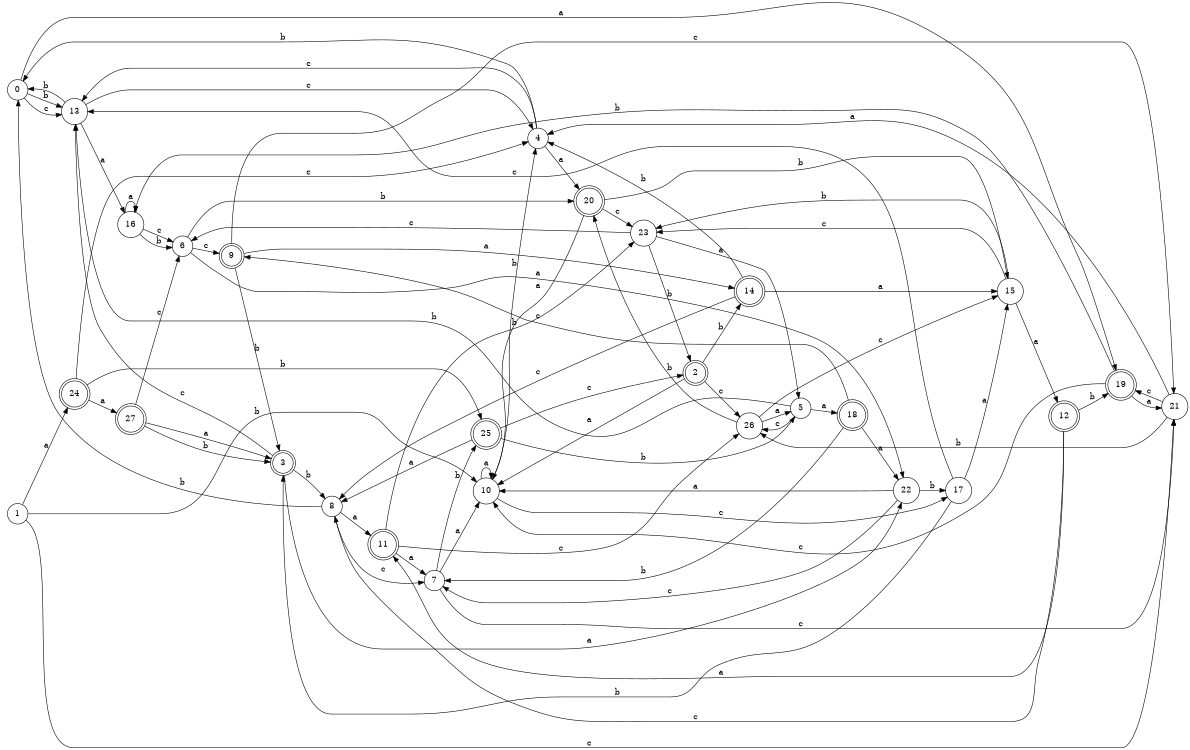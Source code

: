 digraph n23_9 {
__start0 [label="" shape="none"];

rankdir=LR;
size="8,5";

s0 [style="filled", color="black", fillcolor="white" shape="circle", label="0"];
s1 [style="filled", color="black", fillcolor="white" shape="circle", label="1"];
s2 [style="rounded,filled", color="black", fillcolor="white" shape="doublecircle", label="2"];
s3 [style="rounded,filled", color="black", fillcolor="white" shape="doublecircle", label="3"];
s4 [style="filled", color="black", fillcolor="white" shape="circle", label="4"];
s5 [style="filled", color="black", fillcolor="white" shape="circle", label="5"];
s6 [style="filled", color="black", fillcolor="white" shape="circle", label="6"];
s7 [style="filled", color="black", fillcolor="white" shape="circle", label="7"];
s8 [style="filled", color="black", fillcolor="white" shape="circle", label="8"];
s9 [style="rounded,filled", color="black", fillcolor="white" shape="doublecircle", label="9"];
s10 [style="filled", color="black", fillcolor="white" shape="circle", label="10"];
s11 [style="rounded,filled", color="black", fillcolor="white" shape="doublecircle", label="11"];
s12 [style="rounded,filled", color="black", fillcolor="white" shape="doublecircle", label="12"];
s13 [style="filled", color="black", fillcolor="white" shape="circle", label="13"];
s14 [style="rounded,filled", color="black", fillcolor="white" shape="doublecircle", label="14"];
s15 [style="filled", color="black", fillcolor="white" shape="circle", label="15"];
s16 [style="filled", color="black", fillcolor="white" shape="circle", label="16"];
s17 [style="filled", color="black", fillcolor="white" shape="circle", label="17"];
s18 [style="rounded,filled", color="black", fillcolor="white" shape="doublecircle", label="18"];
s19 [style="rounded,filled", color="black", fillcolor="white" shape="doublecircle", label="19"];
s20 [style="rounded,filled", color="black", fillcolor="white" shape="doublecircle", label="20"];
s21 [style="filled", color="black", fillcolor="white" shape="circle", label="21"];
s22 [style="filled", color="black", fillcolor="white" shape="circle", label="22"];
s23 [style="filled", color="black", fillcolor="white" shape="circle", label="23"];
s24 [style="rounded,filled", color="black", fillcolor="white" shape="doublecircle", label="24"];
s25 [style="rounded,filled", color="black", fillcolor="white" shape="doublecircle", label="25"];
s26 [style="filled", color="black", fillcolor="white" shape="circle", label="26"];
s27 [style="rounded,filled", color="black", fillcolor="white" shape="doublecircle", label="27"];
s0 -> s19 [label="a"];
s0 -> s13 [label="b"];
s0 -> s13 [label="c"];
s1 -> s24 [label="a"];
s1 -> s10 [label="b"];
s1 -> s21 [label="c"];
s2 -> s10 [label="a"];
s2 -> s14 [label="b"];
s2 -> s26 [label="c"];
s3 -> s22 [label="a"];
s3 -> s8 [label="b"];
s3 -> s13 [label="c"];
s4 -> s20 [label="a"];
s4 -> s0 [label="b"];
s4 -> s13 [label="c"];
s5 -> s18 [label="a"];
s5 -> s13 [label="b"];
s5 -> s26 [label="c"];
s6 -> s22 [label="a"];
s6 -> s20 [label="b"];
s6 -> s9 [label="c"];
s7 -> s10 [label="a"];
s7 -> s25 [label="b"];
s7 -> s21 [label="c"];
s8 -> s11 [label="a"];
s8 -> s0 [label="b"];
s8 -> s7 [label="c"];
s9 -> s14 [label="a"];
s9 -> s3 [label="b"];
s9 -> s21 [label="c"];
s10 -> s10 [label="a"];
s10 -> s4 [label="b"];
s10 -> s17 [label="c"];
s11 -> s7 [label="a"];
s11 -> s23 [label="b"];
s11 -> s26 [label="c"];
s12 -> s11 [label="a"];
s12 -> s19 [label="b"];
s12 -> s8 [label="c"];
s13 -> s16 [label="a"];
s13 -> s0 [label="b"];
s13 -> s4 [label="c"];
s14 -> s15 [label="a"];
s14 -> s4 [label="b"];
s14 -> s8 [label="c"];
s15 -> s12 [label="a"];
s15 -> s23 [label="b"];
s15 -> s23 [label="c"];
s16 -> s16 [label="a"];
s16 -> s6 [label="b"];
s16 -> s6 [label="c"];
s17 -> s15 [label="a"];
s17 -> s3 [label="b"];
s17 -> s13 [label="c"];
s18 -> s22 [label="a"];
s18 -> s7 [label="b"];
s18 -> s9 [label="c"];
s19 -> s21 [label="a"];
s19 -> s16 [label="b"];
s19 -> s10 [label="c"];
s20 -> s10 [label="a"];
s20 -> s15 [label="b"];
s20 -> s23 [label="c"];
s21 -> s4 [label="a"];
s21 -> s26 [label="b"];
s21 -> s19 [label="c"];
s22 -> s10 [label="a"];
s22 -> s17 [label="b"];
s22 -> s7 [label="c"];
s23 -> s5 [label="a"];
s23 -> s2 [label="b"];
s23 -> s6 [label="c"];
s24 -> s27 [label="a"];
s24 -> s25 [label="b"];
s24 -> s4 [label="c"];
s25 -> s8 [label="a"];
s25 -> s5 [label="b"];
s25 -> s2 [label="c"];
s26 -> s5 [label="a"];
s26 -> s20 [label="b"];
s26 -> s15 [label="c"];
s27 -> s3 [label="a"];
s27 -> s3 [label="b"];
s27 -> s6 [label="c"];

}
